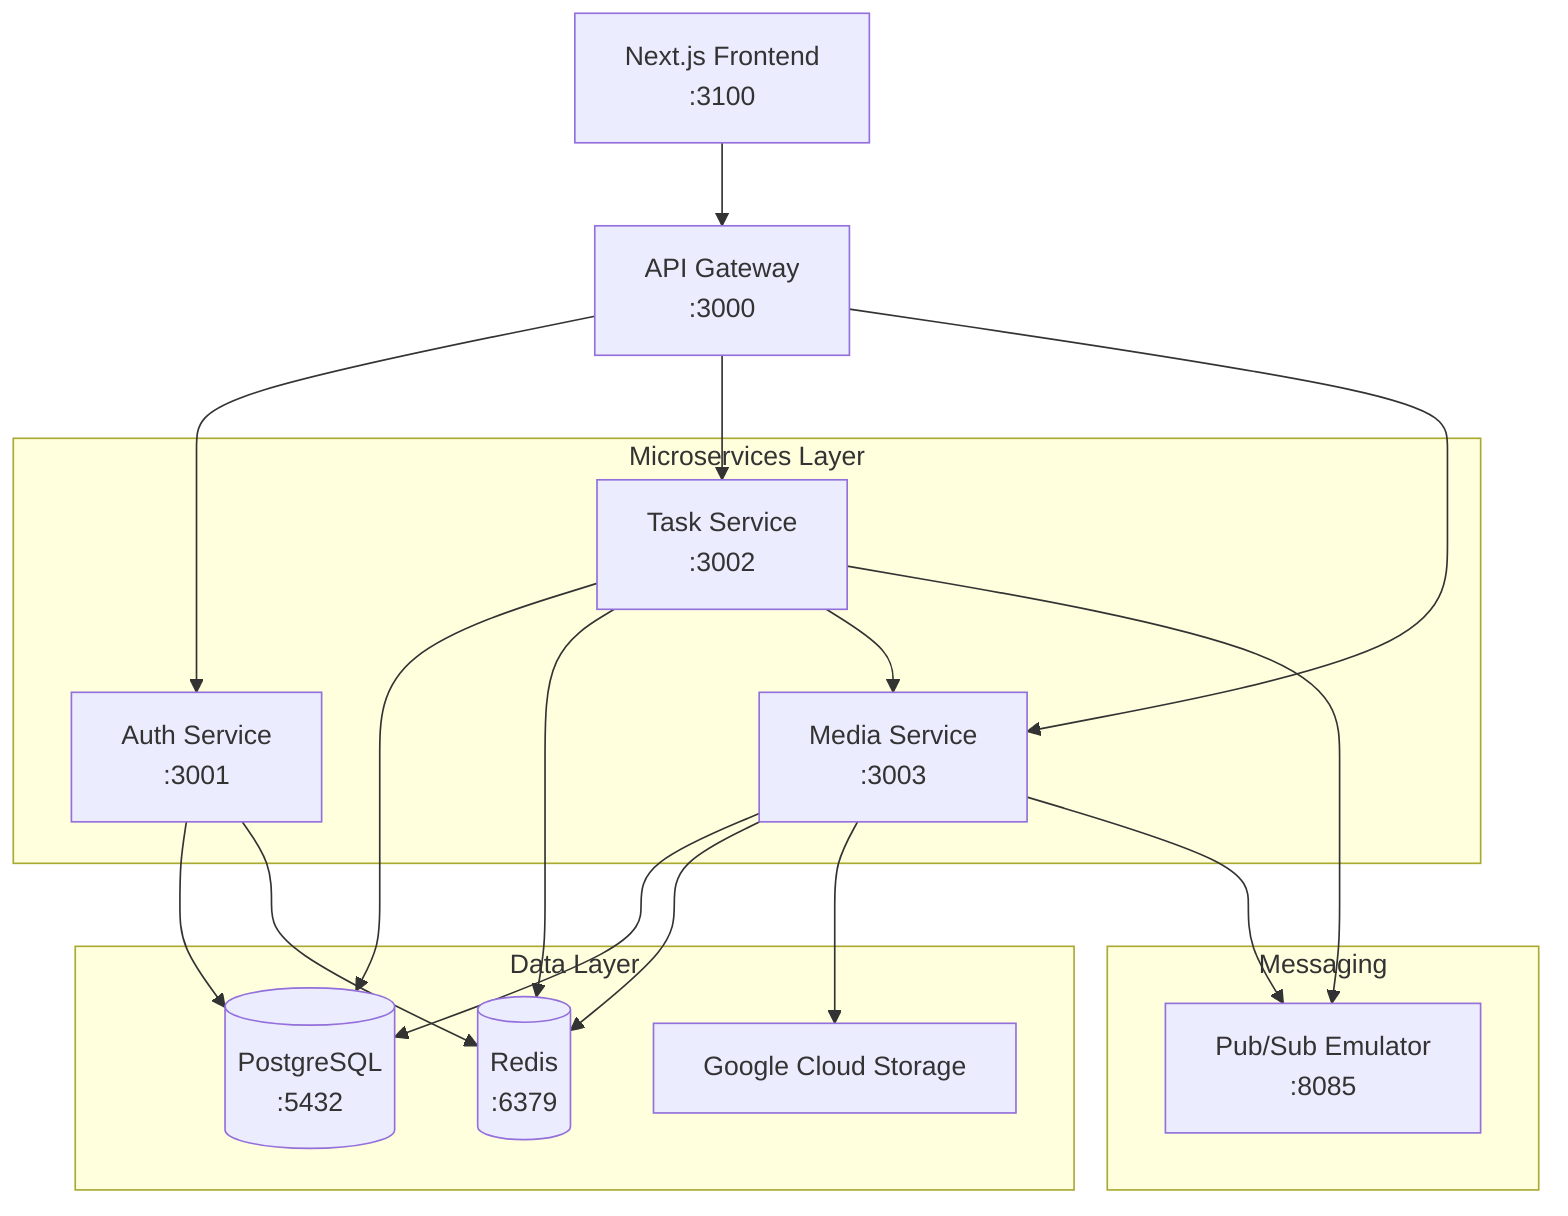 flowchart TD
    Frontend[Next.js Frontend<br/>:3100] --> Gateway[API Gateway<br/>:3000]
    
    Gateway --> Auth[Auth Service<br/>:3001]
    Gateway --> Task[Task Service<br/>:3002]
    Gateway --> Media[Media Service<br/>:3003]
    
    Auth --> DB[(PostgreSQL<br/>:5432)]
    Task --> DB
    Media --> DB
    
    Auth --> Cache[(Redis<br/>:6379)]
    Task --> Cache
    Media --> Cache
    
    Task --> Media
    Media --> GCS[Google Cloud Storage]
    
    Task --> PubSub[Pub/Sub Emulator<br/>:8085]
    Media --> PubSub
    
    subgraph "Microservices Layer"
        Auth
        Task
        Media
    end
    
    subgraph "Data Layer"
        DB
        Cache
        GCS
    end
    
    subgraph "Messaging"
        PubSub
    end